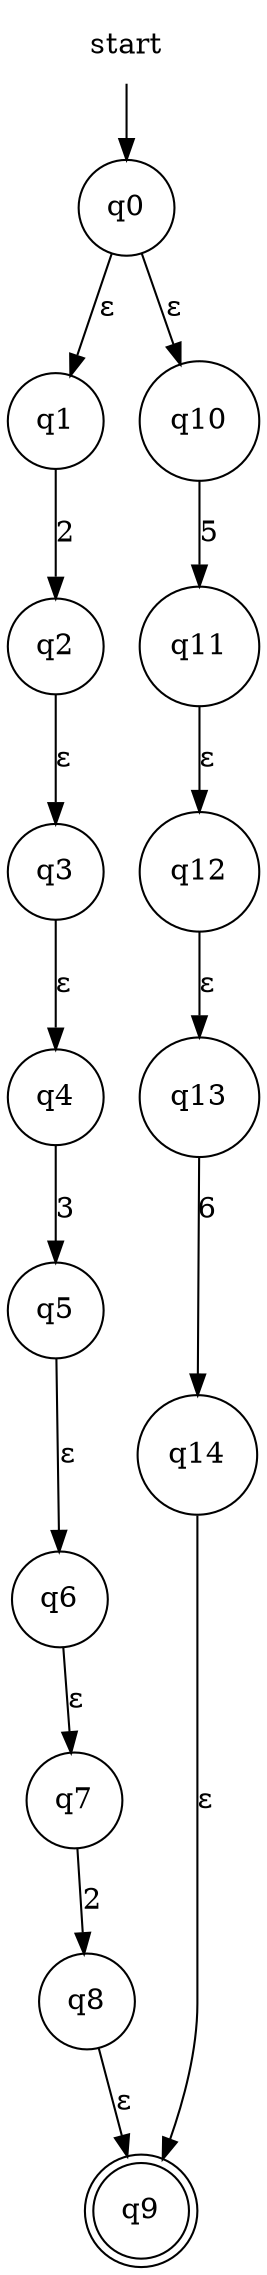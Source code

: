 digraph automaton {
    node [shape=none]; start;
    node [shape=doublecircle]; "q9";
    node [shape=circle];
    start -> "q0";
    "q0" -> "q1" [label="&epsilon;"];
    "q0" -> "q10" [label="&epsilon;"];
    "q1" -> "q2" [label="2"];
    "q2" -> "q3" [label="&epsilon;"];
    "q3" -> "q4" [label="&epsilon;"];
    "q4" -> "q5" [label="3"];
    "q5" -> "q6" [label="&epsilon;"];
    "q6" -> "q7" [label="&epsilon;"];
    "q7" -> "q8" [label="2"];
    "q8" -> "q9" [label="&epsilon;"];
    "q10" -> "q11" [label="5"];
    "q11" -> "q12" [label="&epsilon;"];
    "q12" -> "q13" [label="&epsilon;"];
    "q13" -> "q14" [label="6"];
    "q14" -> "q9" [label="&epsilon;"];
}
